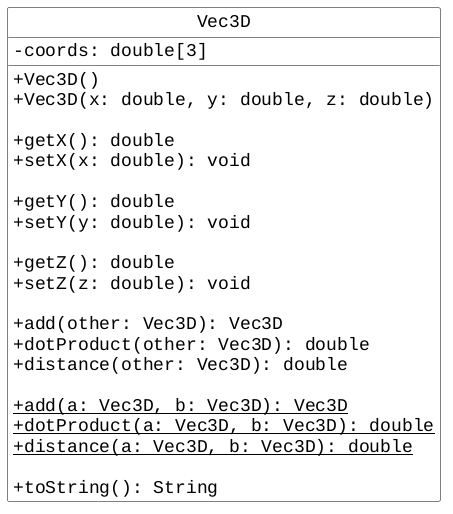 @startuml
skinparam classbackgroundcolor #ffffff
skinparam classdiamondbackgroundcolor #ffffff
skinparam classdiamondbordercolor #000000
skinparam classbordercolor #000000
skinparam classfontsize 18
skinparam classfontname "Liberation Mono"
skinparam classattributefontsize 18
skinparam classattributefontname "Liberation Mono"
skinparam classAttributeIconSize 0
hide circle
class Vec3D {
  - coords: double[3]
  
  + Vec3D()
  + Vec3D(x: double, y: double, z: double)
  
  + getX(): double
  + setX(x: double): void
  
  + getY(): double
  + setY(y: double): void
  
  + getZ(): double
  + setZ(z: double): void
  
  + add(other: Vec3D): Vec3D
  + dotProduct(other: Vec3D): double
  + distance(other: Vec3D): double
  
  {static} + add(a: Vec3D, b: Vec3D): Vec3D
  {static} + dotProduct(a: Vec3D, b: Vec3D): double
  {static} + distance(a: Vec3D, b: Vec3D): double
  
  + toString(): String
}
@enduml
